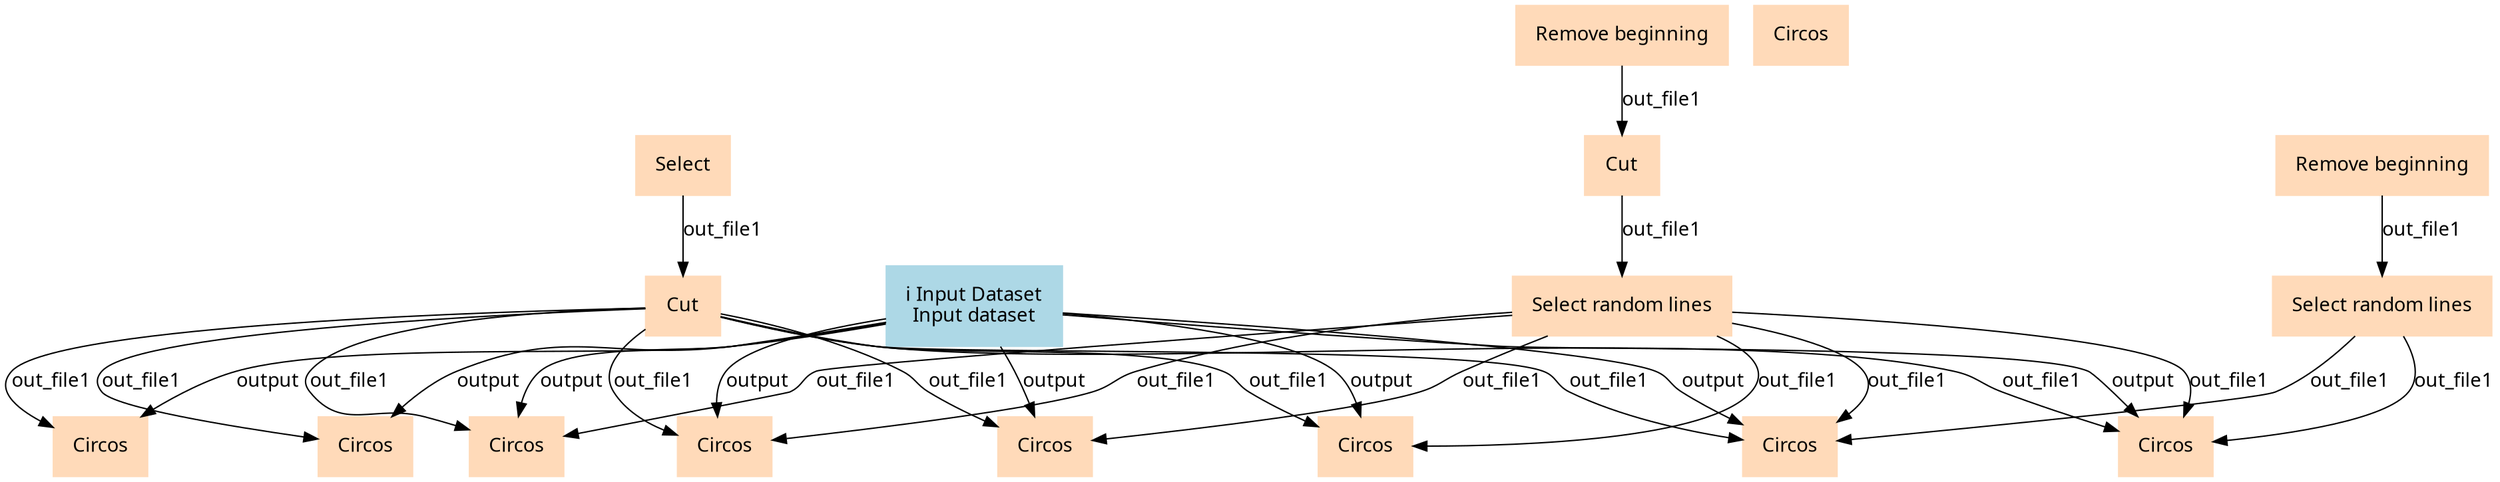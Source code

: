 digraph main {
  node [fontname="Atkinson Hyperlegible", shape=box, color=white,style=filled,color=peachpuff,margin="0.2,0.2"];
  edge [fontname="Atkinson Hyperlegible"];
  0[color=lightblue,label="ℹ️ Input Dataset\nInput dataset"]
  1[label="Remove beginning"]
  2[label="Remove beginning"]
  3[label="Select"]
  4[label="Circos"]
  5[label="Cut"]
  1 -> 5 [label="out_file1"]
  6[label="Select random lines"]
  2 -> 6 [label="out_file1"]
  7[label="Cut"]
  3 -> 7 [label="out_file1"]
  8[label="Select random lines"]
  5 -> 8 [label="out_file1"]
  9[label="Circos"]
  0 -> 9 [label="output"]
  7 -> 9 [label="out_file1"]
  10[label="Circos"]
  0 -> 10 [label="output"]
  7 -> 10 [label="out_file1"]
  11[label="Circos"]
  0 -> 11 [label="output"]
  7 -> 11 [label="out_file1"]
  8 -> 11 [label="out_file1"]
  12[label="Circos"]
  0 -> 12 [label="output"]
  7 -> 12 [label="out_file1"]
  8 -> 12 [label="out_file1"]
  13[label="Circos"]
  0 -> 13 [label="output"]
  7 -> 13 [label="out_file1"]
  8 -> 13 [label="out_file1"]
  14[label="Circos"]
  0 -> 14 [label="output"]
  7 -> 14 [label="out_file1"]
  8 -> 14 [label="out_file1"]
  15[label="Circos"]
  0 -> 15 [label="output"]
  7 -> 15 [label="out_file1"]
  8 -> 15 [label="out_file1"]
  6 -> 15 [label="out_file1"]
  16[label="Circos"]
  0 -> 16 [label="output"]
  7 -> 16 [label="out_file1"]
  8 -> 16 [label="out_file1"]
  6 -> 16 [label="out_file1"]
}